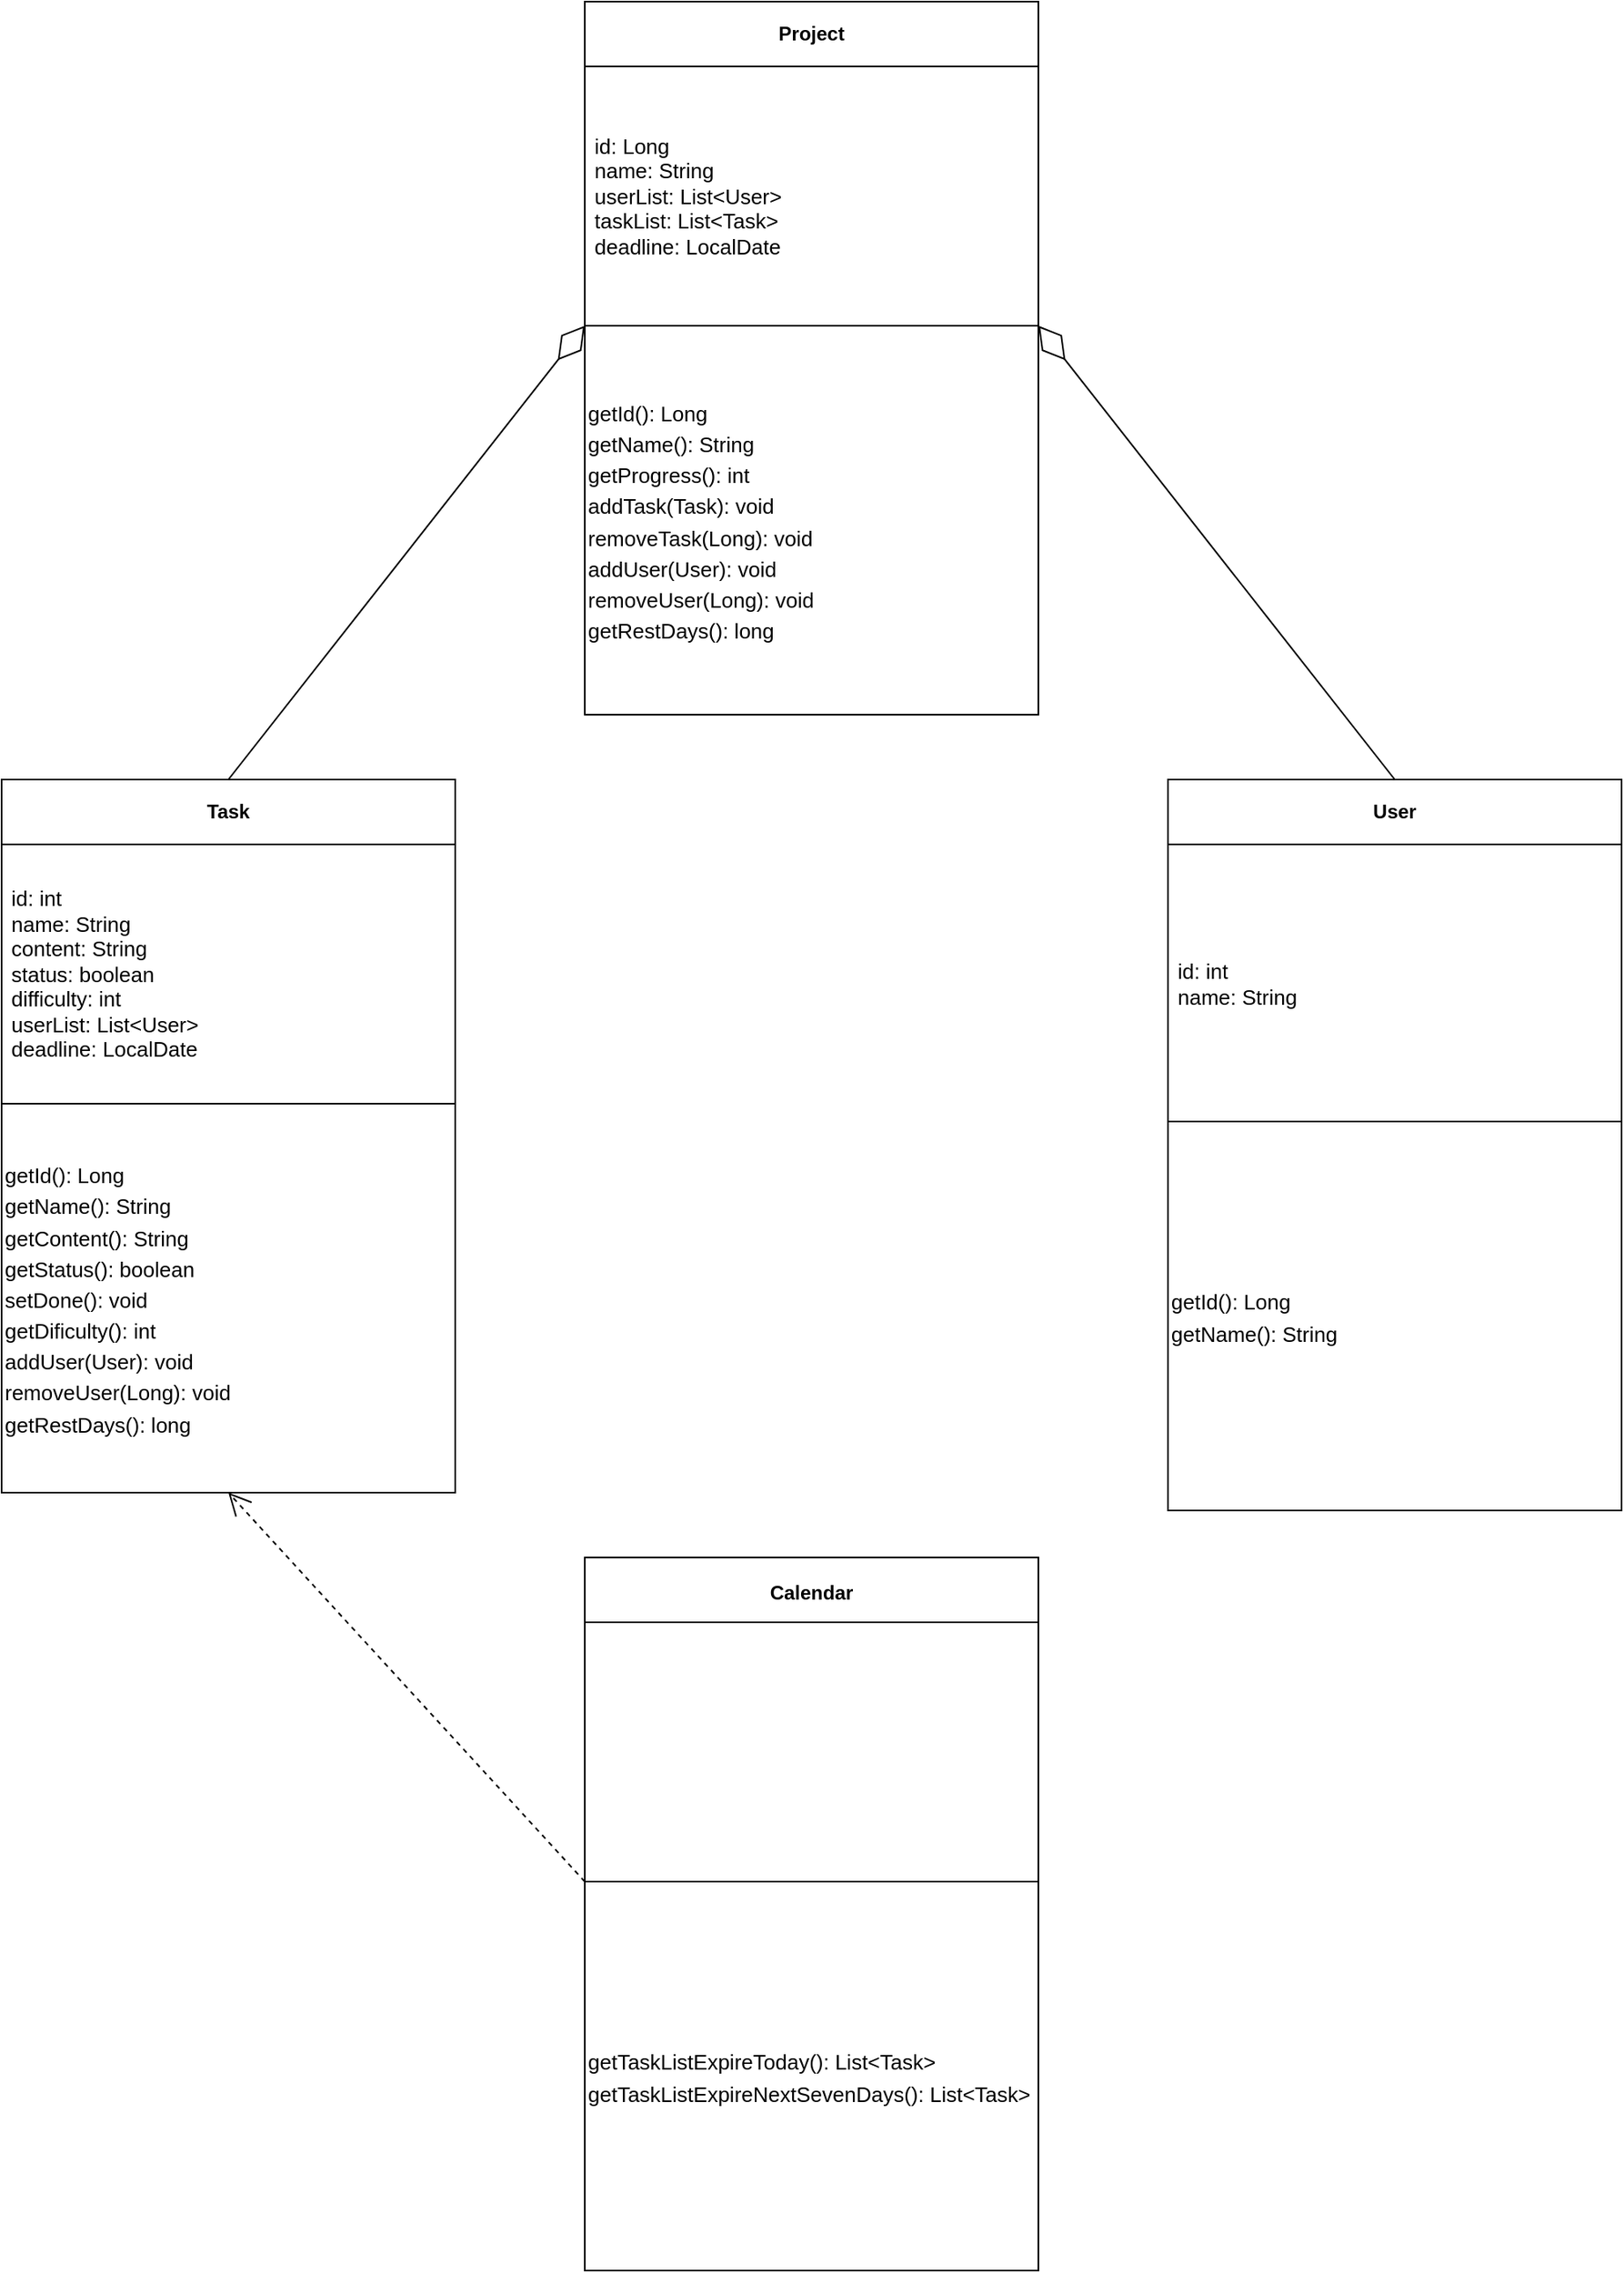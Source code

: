 <mxfile version="22.0.5" type="github">
  <diagram id="C5RBs43oDa-KdzZeNtuy" name="Page-1">
    <mxGraphModel dx="2049" dy="1094" grid="1" gridSize="10" guides="1" tooltips="1" connect="1" arrows="1" fold="1" page="1" pageScale="1" pageWidth="1169" pageHeight="1654" math="0" shadow="0">
      <root>
        <mxCell id="WIyWlLk6GJQsqaUBKTNV-0" />
        <mxCell id="WIyWlLk6GJQsqaUBKTNV-1" parent="WIyWlLk6GJQsqaUBKTNV-0" />
        <mxCell id="fz9Msz9a4HgZ77eEVPWV-6" value="Task" style="swimlane;fontStyle=1;align=center;verticalAlign=middle;childLayout=stackLayout;horizontal=1;startSize=40;horizontalStack=0;resizeParent=1;resizeParentMax=0;resizeLast=0;collapsible=0;marginBottom=0;html=1;whiteSpace=wrap;" parent="WIyWlLk6GJQsqaUBKTNV-1" vertex="1">
          <mxGeometry x="120" y="520" width="280" height="440" as="geometry" />
        </mxCell>
        <mxCell id="fz9Msz9a4HgZ77eEVPWV-8" value="&lt;font style=&quot;font-size: 13px;&quot;&gt;id: int&lt;br&gt;name: String&lt;br&gt;content: String&lt;br&gt;status: boolean&lt;br&gt;difficulty: int&lt;br&gt;userList: List&amp;lt;User&amp;gt;&lt;br&gt;deadline: LocalDate&lt;/font&gt;" style="text;html=1;strokeColor=none;fillColor=none;align=left;verticalAlign=middle;spacingLeft=4;spacingRight=4;overflow=hidden;rotatable=0;points=[[0,0.5],[1,0.5]];portConstraint=eastwest;whiteSpace=wrap;" parent="fz9Msz9a4HgZ77eEVPWV-6" vertex="1">
          <mxGeometry y="40" width="280" height="160" as="geometry" />
        </mxCell>
        <mxCell id="DmNSkDeyAiDAmZ03BFZZ-8" value="&lt;font style=&quot;font-size: 13px;&quot;&gt;getId(): Long&lt;br&gt;getName(): String&lt;br&gt;getContent(): String&lt;br&gt;getStatus(): boolean&lt;br&gt;setDone(): void&lt;br&gt;getDificulty(): int&lt;br&gt;addUser(User): void&lt;br&gt;removeUser(Long): void&lt;br&gt;getRestDays(): long&lt;br&gt;&lt;/font&gt;" style="rounded=0;whiteSpace=wrap;html=1;fontSize=16;align=left;" parent="fz9Msz9a4HgZ77eEVPWV-6" vertex="1">
          <mxGeometry y="200" width="280" height="240" as="geometry" />
        </mxCell>
        <mxCell id="fz9Msz9a4HgZ77eEVPWV-0" value="Project" style="swimlane;fontStyle=1;align=center;verticalAlign=middle;childLayout=stackLayout;horizontal=1;startSize=40;horizontalStack=0;resizeParent=1;resizeParentMax=0;resizeLast=0;collapsible=0;marginBottom=0;html=1;whiteSpace=wrap;" parent="WIyWlLk6GJQsqaUBKTNV-1" vertex="1">
          <mxGeometry x="480" y="40" width="280" height="440" as="geometry" />
        </mxCell>
        <mxCell id="fz9Msz9a4HgZ77eEVPWV-2" value="&lt;font style=&quot;font-size: 13px;&quot;&gt;id: Long&lt;br&gt;name: String&lt;br&gt;userList: List&amp;lt;User&amp;gt;&lt;br&gt;taskList: List&amp;lt;Task&amp;gt;&lt;br&gt;deadline: LocalDate&lt;br&gt;&lt;/font&gt;" style="text;html=1;strokeColor=none;fillColor=none;align=left;verticalAlign=middle;spacingLeft=4;spacingRight=4;overflow=hidden;rotatable=0;points=[[0,0.5],[1,0.5]];portConstraint=eastwest;whiteSpace=wrap;" parent="fz9Msz9a4HgZ77eEVPWV-0" vertex="1">
          <mxGeometry y="40" width="280" height="160" as="geometry" />
        </mxCell>
        <mxCell id="DmNSkDeyAiDAmZ03BFZZ-7" value="&lt;font style=&quot;font-size: 13px;&quot;&gt;getId(): Long&lt;br&gt;getName(): String&lt;br&gt;getProgress(): int&lt;br&gt;addTask(Task): void&lt;br&gt;removeTask(Long): void&lt;br&gt;addUser(User): void&lt;br&gt;removeUser(Long): void&lt;br&gt;getRestDays(): long&lt;br&gt;&lt;/font&gt;" style="rounded=0;whiteSpace=wrap;html=1;fontSize=16;movable=1;resizable=1;rotatable=1;deletable=1;editable=1;locked=0;connectable=1;align=left;" parent="fz9Msz9a4HgZ77eEVPWV-0" vertex="1">
          <mxGeometry y="200" width="280" height="240" as="geometry" />
        </mxCell>
        <mxCell id="fz9Msz9a4HgZ77eEVPWV-9" value="User" style="swimlane;fontStyle=1;align=center;verticalAlign=middle;childLayout=stackLayout;horizontal=1;startSize=40;horizontalStack=0;resizeParent=1;resizeParentMax=0;resizeLast=0;collapsible=0;marginBottom=0;html=1;whiteSpace=wrap;" parent="WIyWlLk6GJQsqaUBKTNV-1" vertex="1">
          <mxGeometry x="840" y="520" width="280" height="451" as="geometry" />
        </mxCell>
        <mxCell id="fz9Msz9a4HgZ77eEVPWV-11" value="&lt;font style=&quot;font-size: 13px;&quot;&gt;id: int&lt;br style=&quot;border-color: var(--border-color);&quot;&gt;name: String&lt;br&gt;&lt;/font&gt;" style="text;html=1;strokeColor=none;fillColor=none;align=left;verticalAlign=middle;spacingLeft=4;spacingRight=4;overflow=hidden;rotatable=0;points=[[0,0.5],[1,0.5]];portConstraint=eastwest;whiteSpace=wrap;" parent="fz9Msz9a4HgZ77eEVPWV-9" vertex="1">
          <mxGeometry y="40" width="280" height="171" as="geometry" />
        </mxCell>
        <mxCell id="DmNSkDeyAiDAmZ03BFZZ-9" value="&lt;font style=&quot;font-size: 13px;&quot;&gt;getId(): Long&lt;br&gt;getName(): String&lt;br&gt;&lt;/font&gt;" style="rounded=0;whiteSpace=wrap;html=1;fontSize=16;align=left;" parent="fz9Msz9a4HgZ77eEVPWV-9" vertex="1">
          <mxGeometry y="211" width="280" height="240" as="geometry" />
        </mxCell>
        <mxCell id="DmNSkDeyAiDAmZ03BFZZ-0" value="&lt;font style=&quot;font-size: 12px;&quot;&gt;Calendar&lt;/font&gt;" style="swimlane;fontStyle=1;align=center;verticalAlign=middle;childLayout=stackLayout;horizontal=1;startSize=40;horizontalStack=0;resizeParent=1;resizeParentMax=0;resizeLast=0;collapsible=0;marginBottom=0;html=1;whiteSpace=wrap;fontSize=16;" parent="WIyWlLk6GJQsqaUBKTNV-1" vertex="1">
          <mxGeometry x="480" y="1000" width="280" height="440" as="geometry" />
        </mxCell>
        <mxCell id="DmNSkDeyAiDAmZ03BFZZ-10" value="" style="rounded=0;whiteSpace=wrap;html=1;fontSize=16;align=left;" parent="DmNSkDeyAiDAmZ03BFZZ-0" vertex="1">
          <mxGeometry y="40" width="280" height="160" as="geometry" />
        </mxCell>
        <mxCell id="DmNSkDeyAiDAmZ03BFZZ-11" value="&lt;font style=&quot;font-size: 13px;&quot;&gt;getTaskListExpireToday(): List&amp;lt;Task&amp;gt;&lt;br style=&quot;border-color: var(--border-color);&quot;&gt;&lt;span style=&quot;&quot;&gt;getTaskListExpireNextSevenDays(): List&amp;lt;Task&amp;gt;&lt;/span&gt;&lt;/font&gt;" style="rounded=0;whiteSpace=wrap;html=1;fontSize=16;align=left;" parent="DmNSkDeyAiDAmZ03BFZZ-0" vertex="1">
          <mxGeometry y="200" width="280" height="240" as="geometry" />
        </mxCell>
        <mxCell id="L4G8kK5r1EoX4hUiPVCJ-1" value="" style="endArrow=diamondThin;endFill=0;endSize=24;html=1;rounded=0;exitX=0.5;exitY=0;exitDx=0;exitDy=0;entryX=0;entryY=0;entryDx=0;entryDy=0;" edge="1" parent="WIyWlLk6GJQsqaUBKTNV-1" source="fz9Msz9a4HgZ77eEVPWV-6" target="DmNSkDeyAiDAmZ03BFZZ-7">
          <mxGeometry width="160" relative="1" as="geometry">
            <mxPoint x="770" y="280" as="sourcePoint" />
            <mxPoint x="180" y="350" as="targetPoint" />
          </mxGeometry>
        </mxCell>
        <mxCell id="L4G8kK5r1EoX4hUiPVCJ-2" value="" style="endArrow=diamondThin;endFill=0;endSize=24;html=1;rounded=0;exitX=0.5;exitY=0;exitDx=0;exitDy=0;entryX=1;entryY=0;entryDx=0;entryDy=0;" edge="1" parent="WIyWlLk6GJQsqaUBKTNV-1" source="fz9Msz9a4HgZ77eEVPWV-9" target="DmNSkDeyAiDAmZ03BFZZ-7">
          <mxGeometry width="160" relative="1" as="geometry">
            <mxPoint x="810" y="410" as="sourcePoint" />
            <mxPoint x="1030" y="130" as="targetPoint" />
          </mxGeometry>
        </mxCell>
        <mxCell id="L4G8kK5r1EoX4hUiPVCJ-3" value="" style="endArrow=open;endSize=12;dashed=1;html=1;rounded=0;exitX=0;exitY=0;exitDx=0;exitDy=0;entryX=0.5;entryY=1;entryDx=0;entryDy=0;" edge="1" parent="WIyWlLk6GJQsqaUBKTNV-1" source="DmNSkDeyAiDAmZ03BFZZ-11" target="fz9Msz9a4HgZ77eEVPWV-6">
          <mxGeometry width="160" relative="1" as="geometry">
            <mxPoint x="540" y="1150" as="sourcePoint" />
            <mxPoint x="700" y="1150" as="targetPoint" />
          </mxGeometry>
        </mxCell>
      </root>
    </mxGraphModel>
  </diagram>
</mxfile>
